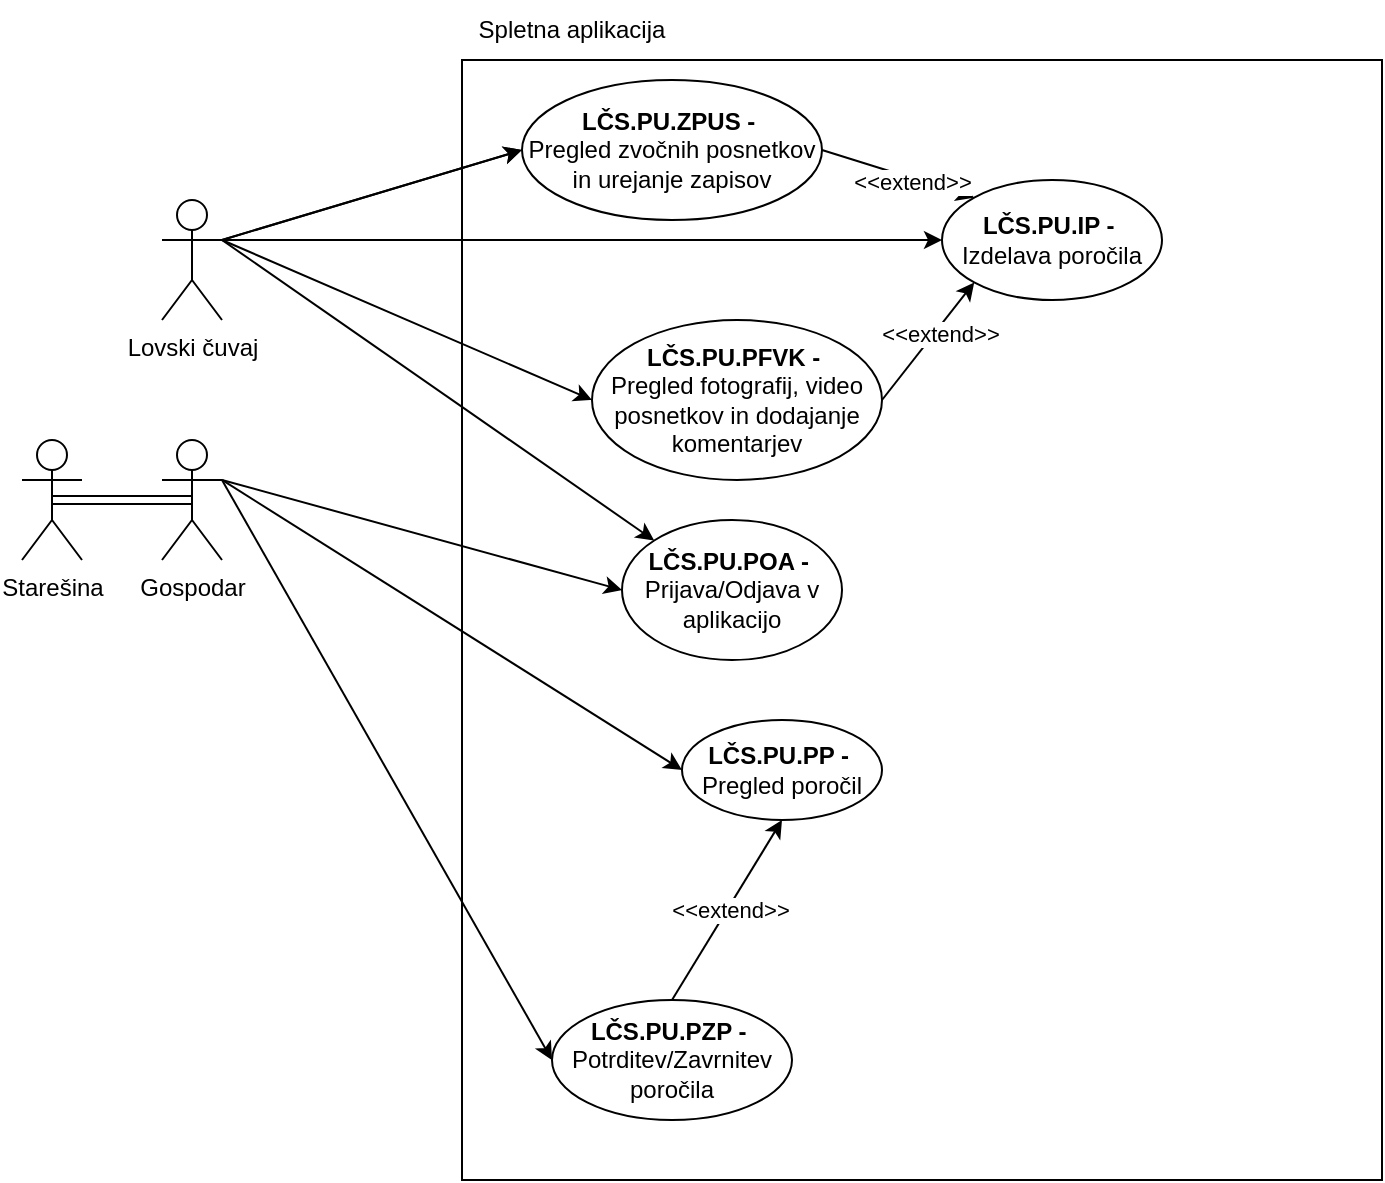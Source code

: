 <mxfile version="26.1.1">
  <diagram name="Page-1" id="iTsX3t-aBjWulHhGzkNG">
    <mxGraphModel dx="552" dy="599" grid="1" gridSize="10" guides="1" tooltips="1" connect="1" arrows="1" fold="1" page="1" pageScale="1" pageWidth="827" pageHeight="1169" math="0" shadow="0">
      <root>
        <mxCell id="0" />
        <mxCell id="1" parent="0" />
        <mxCell id="0Yo_I8ake6-2doRQG3Em-1" value="" style="rounded=0;whiteSpace=wrap;html=1;" parent="1" vertex="1">
          <mxGeometry x="280" y="50" width="460" height="560" as="geometry" />
        </mxCell>
        <mxCell id="0Yo_I8ake6-2doRQG3Em-2" value="Lovski čuvaj" style="shape=umlActor;verticalLabelPosition=bottom;verticalAlign=top;html=1;outlineConnect=0;" parent="1" vertex="1">
          <mxGeometry x="130" y="120" width="30" height="60" as="geometry" />
        </mxCell>
        <mxCell id="0Yo_I8ake6-2doRQG3Em-3" value="Starešina" style="shape=umlActor;verticalLabelPosition=bottom;verticalAlign=top;html=1;outlineConnect=0;" parent="1" vertex="1">
          <mxGeometry x="60" y="240" width="30" height="60" as="geometry" />
        </mxCell>
        <mxCell id="0Yo_I8ake6-2doRQG3Em-4" value="Gospodar" style="shape=umlActor;verticalLabelPosition=bottom;verticalAlign=top;html=1;outlineConnect=0;" parent="1" vertex="1">
          <mxGeometry x="130" y="240" width="30" height="60" as="geometry" />
        </mxCell>
        <mxCell id="0Yo_I8ake6-2doRQG3Em-5" value="&lt;div&gt;&lt;b&gt;LČS.PU.IP -&amp;nbsp;&lt;/b&gt;&lt;/div&gt;Izdelava poročila" style="ellipse;whiteSpace=wrap;html=1;" parent="1" vertex="1">
          <mxGeometry x="520" y="110" width="110" height="60" as="geometry" />
        </mxCell>
        <mxCell id="0Yo_I8ake6-2doRQG3Em-6" value="" style="endArrow=classic;html=1;rounded=0;exitX=1;exitY=0.333;exitDx=0;exitDy=0;exitPerimeter=0;entryX=0;entryY=0.5;entryDx=0;entryDy=0;" parent="1" source="0Yo_I8ake6-2doRQG3Em-2" target="0Yo_I8ake6-2doRQG3Em-5" edge="1">
          <mxGeometry width="50" height="50" relative="1" as="geometry">
            <mxPoint x="470" y="350" as="sourcePoint" />
            <mxPoint x="520" y="300" as="targetPoint" />
          </mxGeometry>
        </mxCell>
        <mxCell id="0Yo_I8ake6-2doRQG3Em-7" value="&lt;div&gt;&lt;b&gt;LČS.PU.PP -&amp;nbsp;&lt;/b&gt;&lt;/div&gt;Pregled poročil" style="ellipse;whiteSpace=wrap;html=1;" parent="1" vertex="1">
          <mxGeometry x="390" y="380" width="100" height="50" as="geometry" />
        </mxCell>
        <mxCell id="0Yo_I8ake6-2doRQG3Em-8" value="" style="endArrow=classic;html=1;rounded=0;exitX=1;exitY=0.333;exitDx=0;exitDy=0;exitPerimeter=0;entryX=0;entryY=0.5;entryDx=0;entryDy=0;" parent="1" source="0Yo_I8ake6-2doRQG3Em-4" target="0Yo_I8ake6-2doRQG3Em-7" edge="1">
          <mxGeometry width="50" height="50" relative="1" as="geometry">
            <mxPoint x="470" y="350" as="sourcePoint" />
            <mxPoint x="520" y="300" as="targetPoint" />
          </mxGeometry>
        </mxCell>
        <mxCell id="0Yo_I8ake6-2doRQG3Em-9" value="&lt;div&gt;&lt;b&gt;LČS.PU.PZP -&amp;nbsp;&lt;/b&gt;&lt;/div&gt;Potrditev/Zavrnitev poročila" style="ellipse;whiteSpace=wrap;html=1;" parent="1" vertex="1">
          <mxGeometry x="325" y="520" width="120" height="60" as="geometry" />
        </mxCell>
        <mxCell id="0Yo_I8ake6-2doRQG3Em-10" value="" style="endArrow=classic;html=1;rounded=0;exitX=1;exitY=0.333;exitDx=0;exitDy=0;exitPerimeter=0;entryX=0;entryY=0.5;entryDx=0;entryDy=0;" parent="1" source="0Yo_I8ake6-2doRQG3Em-4" target="0Yo_I8ake6-2doRQG3Em-9" edge="1">
          <mxGeometry width="50" height="50" relative="1" as="geometry">
            <mxPoint x="170" y="390" as="sourcePoint" />
            <mxPoint x="386" y="297" as="targetPoint" />
          </mxGeometry>
        </mxCell>
        <mxCell id="0Yo_I8ake6-2doRQG3Em-11" value="Spletna aplikacija" style="text;html=1;align=center;verticalAlign=middle;whiteSpace=wrap;rounded=0;" parent="1" vertex="1">
          <mxGeometry x="280" y="20" width="110" height="30" as="geometry" />
        </mxCell>
        <mxCell id="0Yo_I8ake6-2doRQG3Em-13" value="&lt;div&gt;&lt;b&gt;LČS.PU.POA -&amp;nbsp;&lt;/b&gt;&lt;/div&gt;Prijava/Odjava v aplikacijo" style="ellipse;whiteSpace=wrap;html=1;" parent="1" vertex="1">
          <mxGeometry x="360" y="280" width="110" height="70" as="geometry" />
        </mxCell>
        <mxCell id="0Yo_I8ake6-2doRQG3Em-14" value="" style="endArrow=classic;html=1;rounded=0;entryX=0;entryY=0;entryDx=0;entryDy=0;" parent="1" target="0Yo_I8ake6-2doRQG3Em-13" edge="1">
          <mxGeometry width="50" height="50" relative="1" as="geometry">
            <mxPoint x="160" y="140" as="sourcePoint" />
            <mxPoint x="390" y="230" as="targetPoint" />
          </mxGeometry>
        </mxCell>
        <mxCell id="0Yo_I8ake6-2doRQG3Em-15" value="&lt;div&gt;&lt;b&gt;LČS.PU.PFVK -&amp;nbsp;&lt;/b&gt;&lt;/div&gt;Pregled fotografij, video posnetkov in dodajanje komentarjev" style="ellipse;whiteSpace=wrap;html=1;" parent="1" vertex="1">
          <mxGeometry x="345" y="180" width="145" height="80" as="geometry" />
        </mxCell>
        <mxCell id="0Yo_I8ake6-2doRQG3Em-16" value="" style="endArrow=classic;html=1;rounded=0;exitX=1;exitY=0.333;exitDx=0;exitDy=0;exitPerimeter=0;entryX=0;entryY=0.5;entryDx=0;entryDy=0;" parent="1" source="0Yo_I8ake6-2doRQG3Em-2" target="0Yo_I8ake6-2doRQG3Em-15" edge="1">
          <mxGeometry width="50" height="50" relative="1" as="geometry">
            <mxPoint x="470" y="350" as="sourcePoint" />
            <mxPoint x="520" y="300" as="targetPoint" />
          </mxGeometry>
        </mxCell>
        <mxCell id="0Yo_I8ake6-2doRQG3Em-17" value="" style="endArrow=classic;html=1;rounded=0;exitX=1;exitY=0.333;exitDx=0;exitDy=0;exitPerimeter=0;entryX=0;entryY=0.5;entryDx=0;entryDy=0;" parent="1" source="0Yo_I8ake6-2doRQG3Em-2" target="0Yo_I8ake6-2doRQG3Em-20" edge="1">
          <mxGeometry width="50" height="50" relative="1" as="geometry">
            <mxPoint x="470" y="350" as="sourcePoint" />
            <mxPoint x="520" y="300" as="targetPoint" />
          </mxGeometry>
        </mxCell>
        <mxCell id="0Yo_I8ake6-2doRQG3Em-19" value="" style="endArrow=classic;html=1;rounded=0;exitX=1;exitY=0.333;exitDx=0;exitDy=0;exitPerimeter=0;entryX=0;entryY=0.5;entryDx=0;entryDy=0;" parent="1" source="0Yo_I8ake6-2doRQG3Em-2" target="0Yo_I8ake6-2doRQG3Em-20" edge="1">
          <mxGeometry width="50" height="50" relative="1" as="geometry">
            <mxPoint x="160" y="140" as="sourcePoint" />
            <mxPoint x="530" y="85" as="targetPoint" />
          </mxGeometry>
        </mxCell>
        <mxCell id="0Yo_I8ake6-2doRQG3Em-20" value="&lt;div&gt;&lt;b&gt;LČS.PU.ZPUS -&amp;nbsp;&lt;/b&gt;&lt;/div&gt;Pregled zvočnih posnetkov in urejanje zapisov" style="ellipse;whiteSpace=wrap;html=1;" parent="1" vertex="1">
          <mxGeometry x="310" y="60" width="150" height="70" as="geometry" />
        </mxCell>
        <mxCell id="0Yo_I8ake6-2doRQG3Em-21" value="" style="endArrow=classic;html=1;rounded=0;exitX=1;exitY=0.333;exitDx=0;exitDy=0;exitPerimeter=0;entryX=0;entryY=0.5;entryDx=0;entryDy=0;" parent="1" source="0Yo_I8ake6-2doRQG3Em-4" target="0Yo_I8ake6-2doRQG3Em-13" edge="1">
          <mxGeometry width="50" height="50" relative="1" as="geometry">
            <mxPoint x="550" y="350" as="sourcePoint" />
            <mxPoint x="600" y="300" as="targetPoint" />
          </mxGeometry>
        </mxCell>
        <mxCell id="0Yo_I8ake6-2doRQG3Em-22" value="" style="endArrow=classic;html=1;rounded=0;exitX=1;exitY=0.5;exitDx=0;exitDy=0;entryX=0;entryY=0;entryDx=0;entryDy=0;" parent="1" source="0Yo_I8ake6-2doRQG3Em-20" target="0Yo_I8ake6-2doRQG3Em-5" edge="1">
          <mxGeometry width="50" height="50" relative="1" as="geometry">
            <mxPoint x="470" y="350" as="sourcePoint" />
            <mxPoint x="520" y="300" as="targetPoint" />
          </mxGeometry>
        </mxCell>
        <mxCell id="0Yo_I8ake6-2doRQG3Em-23" value="&amp;lt;&amp;lt;extend&amp;gt;&amp;gt;" style="edgeLabel;html=1;align=center;verticalAlign=middle;resizable=0;points=[];" parent="0Yo_I8ake6-2doRQG3Em-22" vertex="1" connectable="0">
          <mxGeometry x="0.181" y="-2" relative="1" as="geometry">
            <mxPoint as="offset" />
          </mxGeometry>
        </mxCell>
        <mxCell id="0Yo_I8ake6-2doRQG3Em-24" value="" style="endArrow=classic;html=1;rounded=0;exitX=1;exitY=0.5;exitDx=0;exitDy=0;entryX=0;entryY=1;entryDx=0;entryDy=0;" parent="1" source="0Yo_I8ake6-2doRQG3Em-15" target="0Yo_I8ake6-2doRQG3Em-5" edge="1">
          <mxGeometry width="50" height="50" relative="1" as="geometry">
            <mxPoint x="420" y="100" as="sourcePoint" />
            <mxPoint x="543" y="127" as="targetPoint" />
          </mxGeometry>
        </mxCell>
        <mxCell id="0Yo_I8ake6-2doRQG3Em-25" value="&amp;lt;&amp;lt;extend&amp;gt;&amp;gt;" style="edgeLabel;html=1;align=center;verticalAlign=middle;resizable=0;points=[];" parent="0Yo_I8ake6-2doRQG3Em-24" vertex="1" connectable="0">
          <mxGeometry x="0.181" y="-2" relative="1" as="geometry">
            <mxPoint as="offset" />
          </mxGeometry>
        </mxCell>
        <mxCell id="0Yo_I8ake6-2doRQG3Em-26" value="" style="endArrow=classic;html=1;rounded=0;exitX=0.5;exitY=0;exitDx=0;exitDy=0;entryX=0.5;entryY=1;entryDx=0;entryDy=0;" parent="1" source="0Yo_I8ake6-2doRQG3Em-9" target="0Yo_I8ake6-2doRQG3Em-7" edge="1">
          <mxGeometry width="50" height="50" relative="1" as="geometry">
            <mxPoint x="470" y="350" as="sourcePoint" />
            <mxPoint x="520" y="300" as="targetPoint" />
          </mxGeometry>
        </mxCell>
        <mxCell id="0Yo_I8ake6-2doRQG3Em-27" value="&amp;lt;&amp;lt;extend&amp;gt;&amp;gt;" style="edgeLabel;html=1;align=center;verticalAlign=middle;resizable=0;points=[];" parent="0Yo_I8ake6-2doRQG3Em-26" vertex="1" connectable="0">
          <mxGeometry x="0.022" y="-1" relative="1" as="geometry">
            <mxPoint as="offset" />
          </mxGeometry>
        </mxCell>
        <mxCell id="ZQrGVEm8qnPgckbvcUm--1" style="edgeStyle=orthogonalEdgeStyle;shape=link;rounded=0;orthogonalLoop=1;jettySize=auto;html=1;exitX=0.5;exitY=0.5;exitDx=0;exitDy=0;exitPerimeter=0;entryX=0.5;entryY=0.5;entryDx=0;entryDy=0;entryPerimeter=0;" edge="1" parent="1" source="0Yo_I8ake6-2doRQG3Em-3" target="0Yo_I8ake6-2doRQG3Em-4">
          <mxGeometry relative="1" as="geometry" />
        </mxCell>
      </root>
    </mxGraphModel>
  </diagram>
</mxfile>
